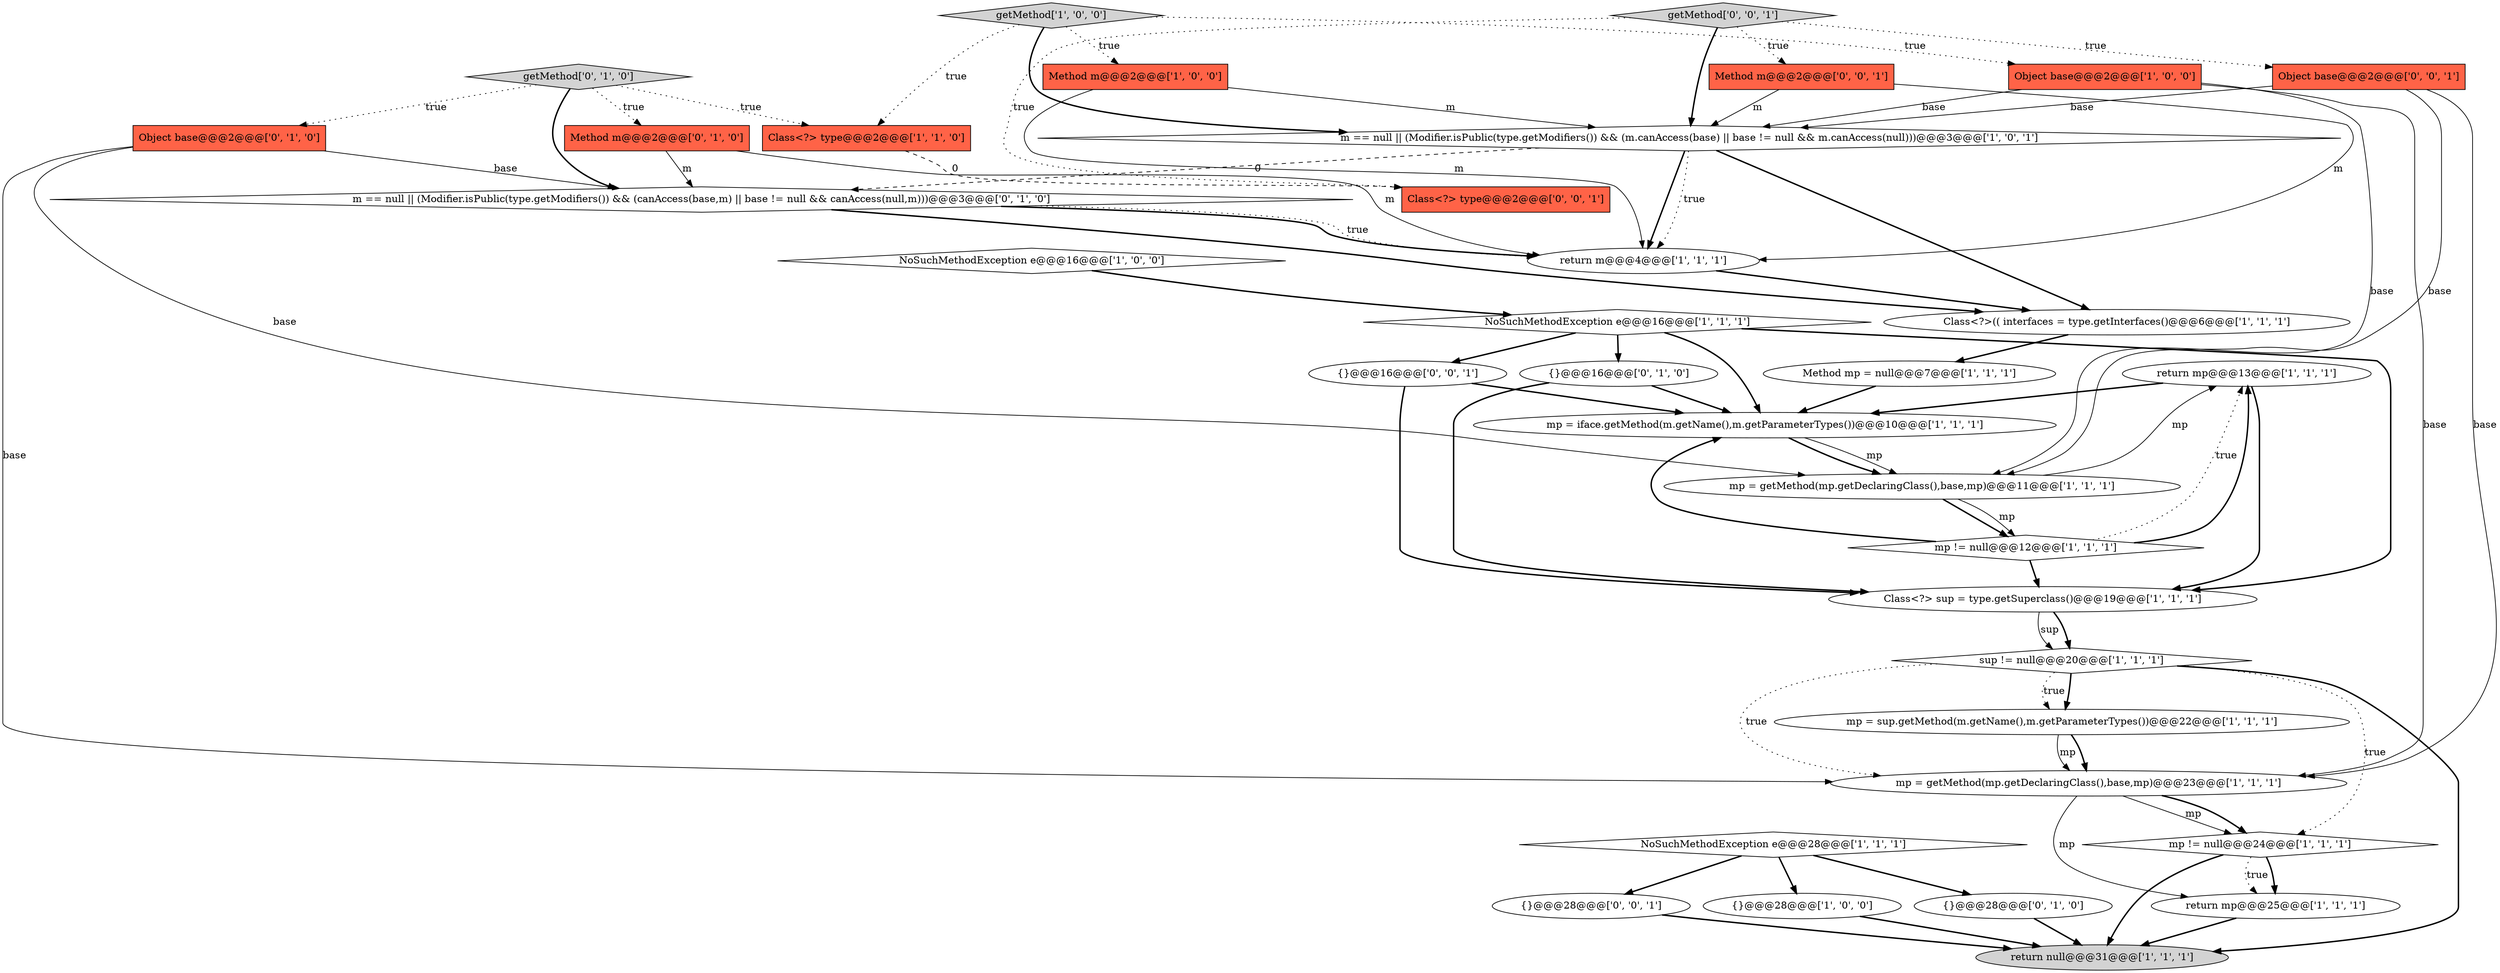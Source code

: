 digraph {
13 [style = filled, label = "return mp@@@13@@@['1', '1', '1']", fillcolor = white, shape = ellipse image = "AAA0AAABBB1BBB"];
4 [style = filled, label = "mp = getMethod(mp.getDeclaringClass(),base,mp)@@@11@@@['1', '1', '1']", fillcolor = white, shape = ellipse image = "AAA0AAABBB1BBB"];
30 [style = filled, label = "Method m@@@2@@@['0', '0', '1']", fillcolor = tomato, shape = box image = "AAA0AAABBB3BBB"];
20 [style = filled, label = "getMethod['1', '0', '0']", fillcolor = lightgray, shape = diamond image = "AAA0AAABBB1BBB"];
3 [style = filled, label = "Method mp = null@@@7@@@['1', '1', '1']", fillcolor = white, shape = ellipse image = "AAA0AAABBB1BBB"];
21 [style = filled, label = "mp = getMethod(mp.getDeclaringClass(),base,mp)@@@23@@@['1', '1', '1']", fillcolor = white, shape = ellipse image = "AAA0AAABBB1BBB"];
28 [style = filled, label = "getMethod['0', '1', '0']", fillcolor = lightgray, shape = diamond image = "AAA0AAABBB2BBB"];
1 [style = filled, label = "{}@@@28@@@['1', '0', '0']", fillcolor = white, shape = ellipse image = "AAA0AAABBB1BBB"];
10 [style = filled, label = "mp = sup.getMethod(m.getName(),m.getParameterTypes())@@@22@@@['1', '1', '1']", fillcolor = white, shape = ellipse image = "AAA0AAABBB1BBB"];
23 [style = filled, label = "Method m@@@2@@@['0', '1', '0']", fillcolor = tomato, shape = box image = "AAA0AAABBB2BBB"];
2 [style = filled, label = "mp != null@@@12@@@['1', '1', '1']", fillcolor = white, shape = diamond image = "AAA0AAABBB1BBB"];
5 [style = filled, label = "Method m@@@2@@@['1', '0', '0']", fillcolor = tomato, shape = box image = "AAA0AAABBB1BBB"];
8 [style = filled, label = "NoSuchMethodException e@@@16@@@['1', '0', '0']", fillcolor = white, shape = diamond image = "AAA0AAABBB1BBB"];
33 [style = filled, label = "getMethod['0', '0', '1']", fillcolor = lightgray, shape = diamond image = "AAA0AAABBB3BBB"];
29 [style = filled, label = "{}@@@16@@@['0', '0', '1']", fillcolor = white, shape = ellipse image = "AAA0AAABBB3BBB"];
18 [style = filled, label = "return m@@@4@@@['1', '1', '1']", fillcolor = white, shape = ellipse image = "AAA0AAABBB1BBB"];
6 [style = filled, label = "Class<?> type@@@2@@@['1', '1', '0']", fillcolor = tomato, shape = box image = "AAA0AAABBB1BBB"];
32 [style = filled, label = "Object base@@@2@@@['0', '0', '1']", fillcolor = tomato, shape = box image = "AAA0AAABBB3BBB"];
14 [style = filled, label = "Class<?> sup = type.getSuperclass()@@@19@@@['1', '1', '1']", fillcolor = white, shape = ellipse image = "AAA0AAABBB1BBB"];
7 [style = filled, label = "m == null || (Modifier.isPublic(type.getModifiers()) && (m.canAccess(base) || base != null && m.canAccess(null)))@@@3@@@['1', '0', '1']", fillcolor = white, shape = diamond image = "AAA0AAABBB1BBB"];
34 [style = filled, label = "Class<?> type@@@2@@@['0', '0', '1']", fillcolor = tomato, shape = box image = "AAA0AAABBB3BBB"];
24 [style = filled, label = "m == null || (Modifier.isPublic(type.getModifiers()) && (canAccess(base,m) || base != null && canAccess(null,m)))@@@3@@@['0', '1', '0']", fillcolor = white, shape = diamond image = "AAA1AAABBB2BBB"];
11 [style = filled, label = "mp != null@@@24@@@['1', '1', '1']", fillcolor = white, shape = diamond image = "AAA0AAABBB1BBB"];
25 [style = filled, label = "{}@@@28@@@['0', '1', '0']", fillcolor = white, shape = ellipse image = "AAA0AAABBB2BBB"];
15 [style = filled, label = "mp = iface.getMethod(m.getName(),m.getParameterTypes())@@@10@@@['1', '1', '1']", fillcolor = white, shape = ellipse image = "AAA0AAABBB1BBB"];
9 [style = filled, label = "NoSuchMethodException e@@@16@@@['1', '1', '1']", fillcolor = white, shape = diamond image = "AAA0AAABBB1BBB"];
31 [style = filled, label = "{}@@@28@@@['0', '0', '1']", fillcolor = white, shape = ellipse image = "AAA0AAABBB3BBB"];
12 [style = filled, label = "Class<?>(( interfaces = type.getInterfaces()@@@6@@@['1', '1', '1']", fillcolor = white, shape = ellipse image = "AAA0AAABBB1BBB"];
19 [style = filled, label = "sup != null@@@20@@@['1', '1', '1']", fillcolor = white, shape = diamond image = "AAA0AAABBB1BBB"];
27 [style = filled, label = "{}@@@16@@@['0', '1', '0']", fillcolor = white, shape = ellipse image = "AAA0AAABBB2BBB"];
16 [style = filled, label = "return mp@@@25@@@['1', '1', '1']", fillcolor = white, shape = ellipse image = "AAA0AAABBB1BBB"];
17 [style = filled, label = "NoSuchMethodException e@@@28@@@['1', '1', '1']", fillcolor = white, shape = diamond image = "AAA0AAABBB1BBB"];
22 [style = filled, label = "return null@@@31@@@['1', '1', '1']", fillcolor = lightgray, shape = ellipse image = "AAA0AAABBB1BBB"];
26 [style = filled, label = "Object base@@@2@@@['0', '1', '0']", fillcolor = tomato, shape = box image = "AAA0AAABBB2BBB"];
0 [style = filled, label = "Object base@@@2@@@['1', '0', '0']", fillcolor = tomato, shape = box image = "AAA0AAABBB1BBB"];
21->16 [style = solid, label="mp"];
19->21 [style = dotted, label="true"];
21->11 [style = solid, label="mp"];
21->11 [style = bold, label=""];
27->14 [style = bold, label=""];
17->31 [style = bold, label=""];
7->18 [style = dotted, label="true"];
11->22 [style = bold, label=""];
13->15 [style = bold, label=""];
10->21 [style = bold, label=""];
19->10 [style = bold, label=""];
8->9 [style = bold, label=""];
5->7 [style = solid, label="m"];
20->7 [style = bold, label=""];
24->18 [style = bold, label=""];
28->26 [style = dotted, label="true"];
15->4 [style = solid, label="mp"];
28->6 [style = dotted, label="true"];
7->24 [style = dashed, label="0"];
9->27 [style = bold, label=""];
2->13 [style = bold, label=""];
33->32 [style = dotted, label="true"];
7->18 [style = bold, label=""];
0->4 [style = solid, label="base"];
15->4 [style = bold, label=""];
9->15 [style = bold, label=""];
31->22 [style = bold, label=""];
19->22 [style = bold, label=""];
33->7 [style = bold, label=""];
19->10 [style = dotted, label="true"];
11->16 [style = bold, label=""];
14->19 [style = bold, label=""];
10->21 [style = solid, label="mp"];
16->22 [style = bold, label=""];
27->15 [style = bold, label=""];
26->4 [style = solid, label="base"];
20->0 [style = dotted, label="true"];
4->2 [style = bold, label=""];
14->19 [style = solid, label="sup"];
11->16 [style = dotted, label="true"];
33->30 [style = dotted, label="true"];
4->2 [style = solid, label="mp"];
28->24 [style = bold, label=""];
7->12 [style = bold, label=""];
19->11 [style = dotted, label="true"];
4->13 [style = solid, label="mp"];
5->18 [style = solid, label="m"];
2->13 [style = dotted, label="true"];
12->3 [style = bold, label=""];
33->34 [style = dotted, label="true"];
6->34 [style = dashed, label="0"];
30->18 [style = solid, label="m"];
20->5 [style = dotted, label="true"];
23->18 [style = solid, label="m"];
3->15 [style = bold, label=""];
9->14 [style = bold, label=""];
32->4 [style = solid, label="base"];
29->15 [style = bold, label=""];
30->7 [style = solid, label="m"];
32->21 [style = solid, label="base"];
28->23 [style = dotted, label="true"];
2->14 [style = bold, label=""];
24->12 [style = bold, label=""];
26->21 [style = solid, label="base"];
9->29 [style = bold, label=""];
32->7 [style = solid, label="base"];
18->12 [style = bold, label=""];
29->14 [style = bold, label=""];
1->22 [style = bold, label=""];
13->14 [style = bold, label=""];
0->21 [style = solid, label="base"];
26->24 [style = solid, label="base"];
0->7 [style = solid, label="base"];
20->6 [style = dotted, label="true"];
25->22 [style = bold, label=""];
2->15 [style = bold, label=""];
17->25 [style = bold, label=""];
23->24 [style = solid, label="m"];
17->1 [style = bold, label=""];
24->18 [style = dotted, label="true"];
}
